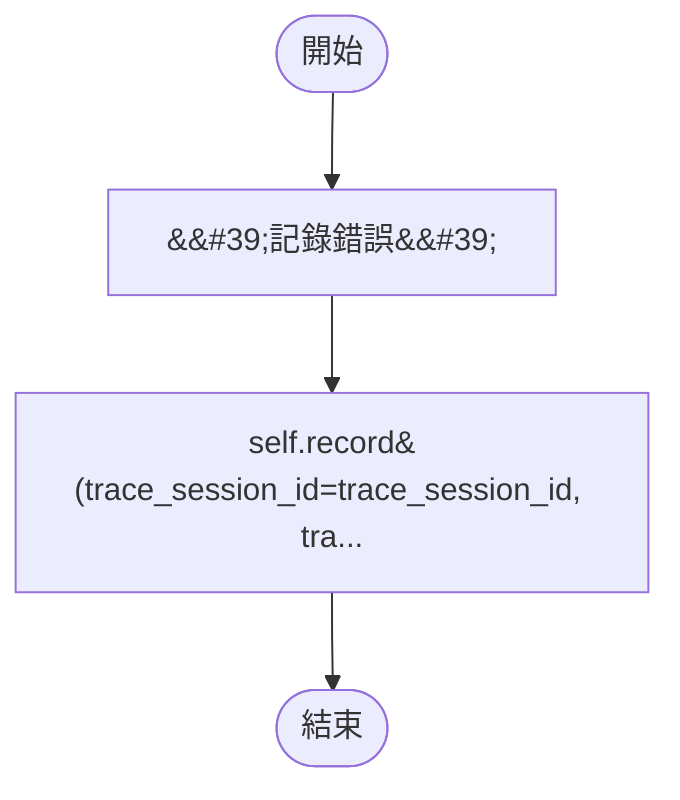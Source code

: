 flowchart TB
    n1([開始])
    n2([結束])
    n3[&amp;&#35;39;記錄錯誤&amp;&#35;39;]
    n4[self.record&#40;trace_session_id=trace_session_id, tra...]
    n1 --> n3
    n3 --> n4
    n4 --> n2